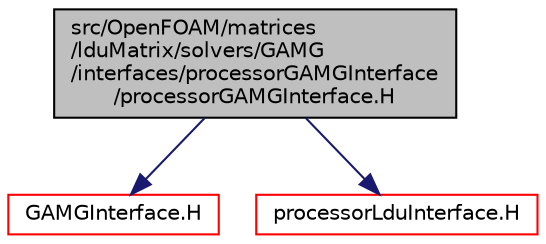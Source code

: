 digraph "src/OpenFOAM/matrices/lduMatrix/solvers/GAMG/interfaces/processorGAMGInterface/processorGAMGInterface.H"
{
  bgcolor="transparent";
  edge [fontname="Helvetica",fontsize="10",labelfontname="Helvetica",labelfontsize="10"];
  node [fontname="Helvetica",fontsize="10",shape=record];
  Node0 [label="src/OpenFOAM/matrices\l/lduMatrix/solvers/GAMG\l/interfaces/processorGAMGInterface\l/processorGAMGInterface.H",height=0.2,width=0.4,color="black", fillcolor="grey75", style="filled", fontcolor="black"];
  Node0 -> Node1 [color="midnightblue",fontsize="10",style="solid",fontname="Helvetica"];
  Node1 [label="GAMGInterface.H",height=0.2,width=0.4,color="red",URL="$a11546.html"];
  Node0 -> Node149 [color="midnightblue",fontsize="10",style="solid",fontname="Helvetica"];
  Node149 [label="processorLduInterface.H",height=0.2,width=0.4,color="red",URL="$a11276.html"];
}

